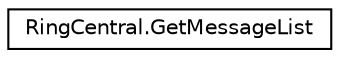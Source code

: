 digraph "Graphical Class Hierarchy"
{
 // LATEX_PDF_SIZE
  edge [fontname="Helvetica",fontsize="10",labelfontname="Helvetica",labelfontsize="10"];
  node [fontname="Helvetica",fontsize="10",shape=record];
  rankdir="LR";
  Node0 [label="RingCentral.GetMessageList",height=0.2,width=0.4,color="black", fillcolor="white", style="filled",URL="$classRingCentral_1_1GetMessageList.html",tooltip=" "];
}

